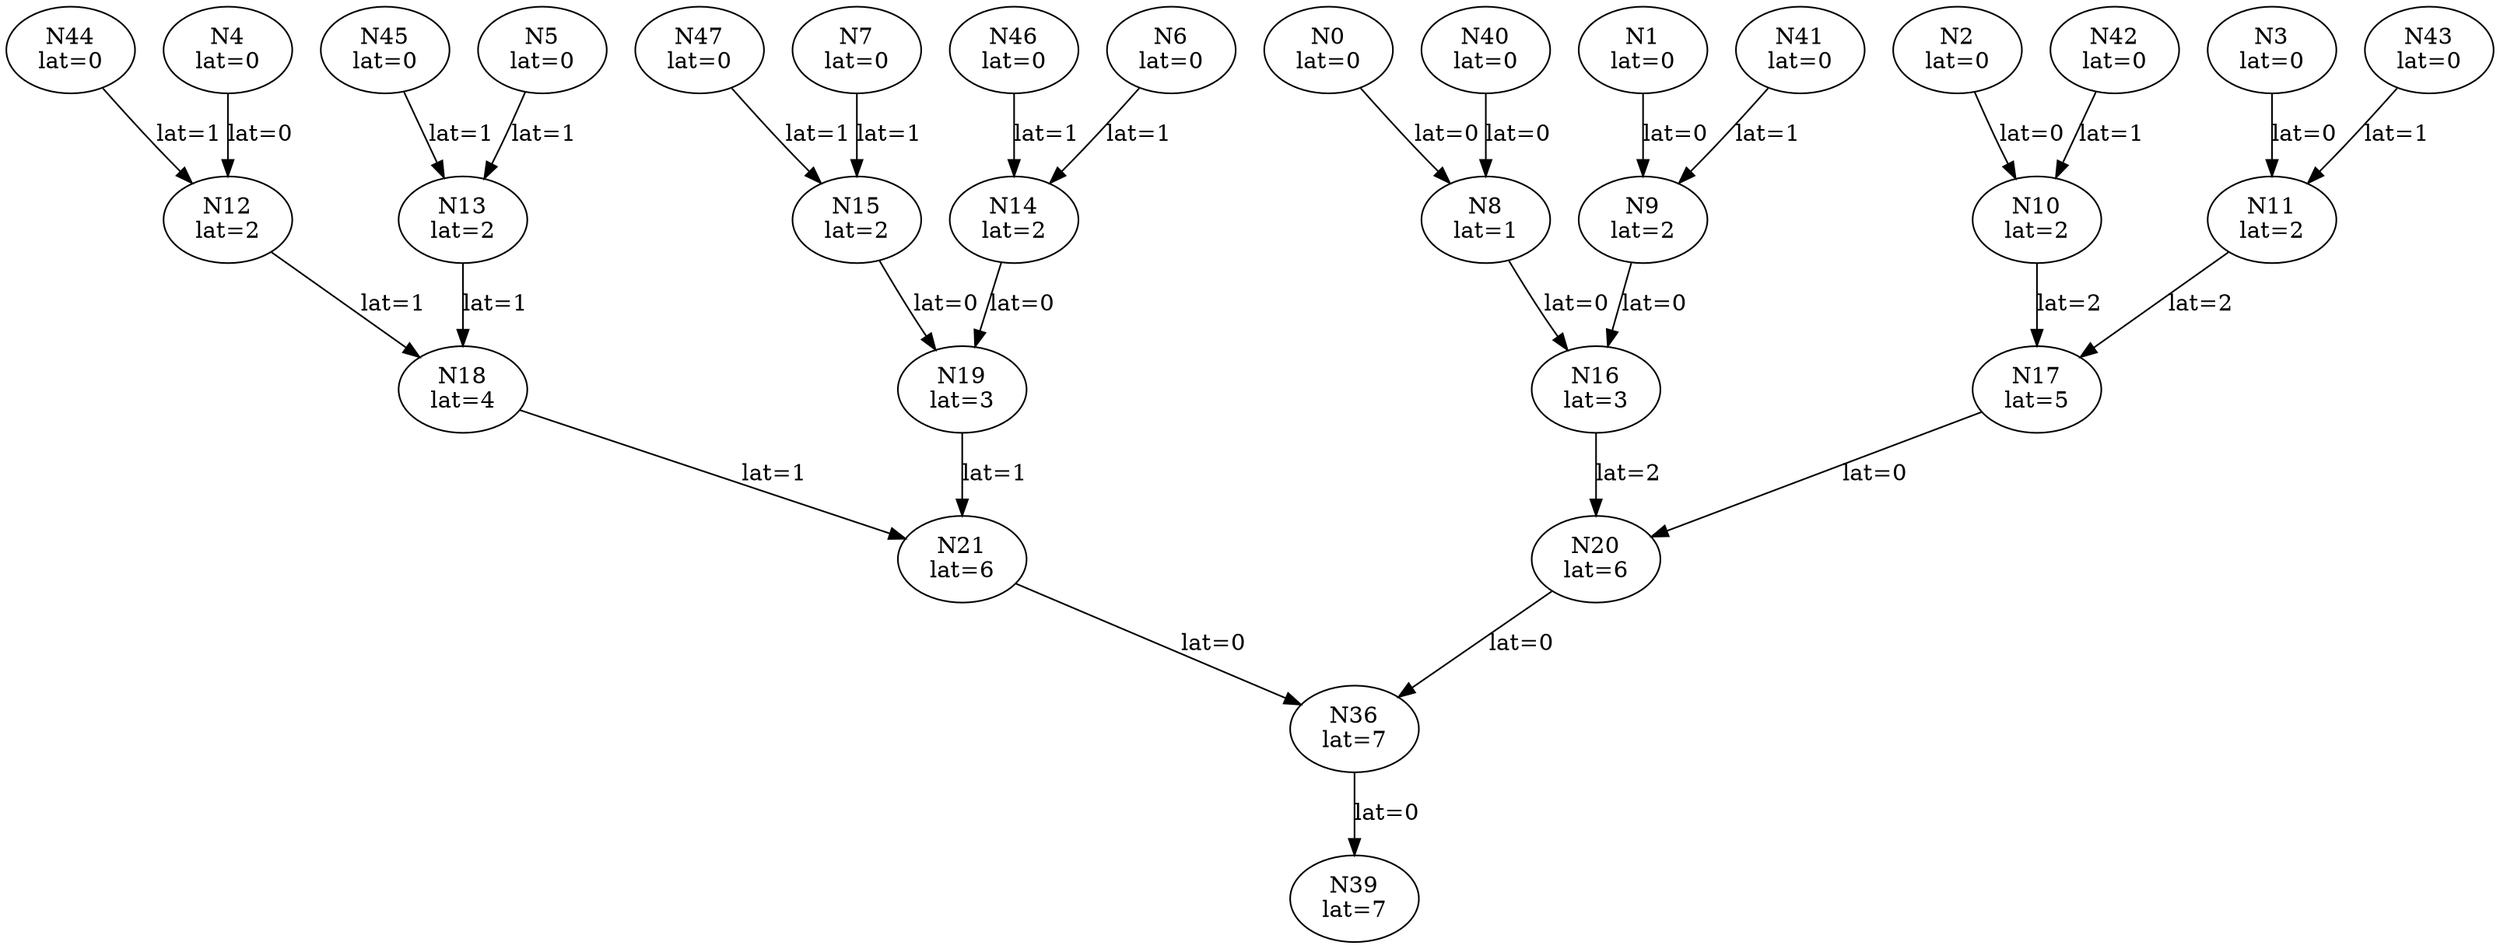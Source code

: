 Digraph G {
"N0"[label = "\N\nlat=0"];
"N1"[label = "\N\nlat=0"];
"N2"[label = "\N\nlat=0"];
"N3"[label = "\N\nlat=0"];
"N4"[label = "\N\nlat=0"];
"N5"[label = "\N\nlat=0"];
"N6"[label = "\N\nlat=0"];
"N7"[label = "\N\nlat=0"];
"N40"[label = "\N\nlat=0"];
"N41"[label = "\N\nlat=0"];
"N42"[label = "\N\nlat=0"];
"N43"[label = "\N\nlat=0"];
"N44"[label = "\N\nlat=0"];
"N45"[label = "\N\nlat=0"];
"N46"[label = "\N\nlat=0"];
"N47"[label = "\N\nlat=0"];
"N39"[label = "\N\nlat=7"];
"N36"->"N39"[label = "lat=0"];
"N8"[label = "\N\nlat=1"];
"N0"->"N8"[label = "lat=0"];
"N40"->"N8"[label = "lat=0"];
"N9"[label = "\N\nlat=2"];
"N1"->"N9"[label = "lat=0"];
"N41"->"N9"[label = "lat=1"];
"N10"[label = "\N\nlat=2"];
"N2"->"N10"[label = "lat=0"];
"N42"->"N10"[label = "lat=1"];
"N11"[label = "\N\nlat=2"];
"N3"->"N11"[label = "lat=0"];
"N43"->"N11"[label = "lat=1"];
"N12"[label = "\N\nlat=2"];
"N4"->"N12"[label = "lat=0"];
"N44"->"N12"[label = "lat=1"];
"N13"[label = "\N\nlat=2"];
"N5"->"N13"[label = "lat=1"];
"N45"->"N13"[label = "lat=1"];
"N14"[label = "\N\nlat=2"];
"N6"->"N14"[label = "lat=1"];
"N46"->"N14"[label = "lat=1"];
"N15"[label = "\N\nlat=2"];
"N7"->"N15"[label = "lat=1"];
"N47"->"N15"[label = "lat=1"];
"N16"[label = "\N\nlat=3"];
"N8"->"N16"[label = "lat=0"];
"N9"->"N16"[label = "lat=0"];
"N17"[label = "\N\nlat=5"];
"N10"->"N17"[label = "lat=2"];
"N11"->"N17"[label = "lat=2"];
"N18"[label = "\N\nlat=4"];
"N12"->"N18"[label = "lat=1"];
"N13"->"N18"[label = "lat=1"];
"N19"[label = "\N\nlat=3"];
"N14"->"N19"[label = "lat=0"];
"N15"->"N19"[label = "lat=0"];
"N20"[label = "\N\nlat=6"];
"N16"->"N20"[label = "lat=2"];
"N17"->"N20"[label = "lat=0"];
"N21"[label = "\N\nlat=6"];
"N18"->"N21"[label = "lat=1"];
"N19"->"N21"[label = "lat=1"];
"N36"[label = "\N\nlat=7"];
"N20"->"N36"[label = "lat=0"];
"N21"->"N36"[label = "lat=0"];
}

